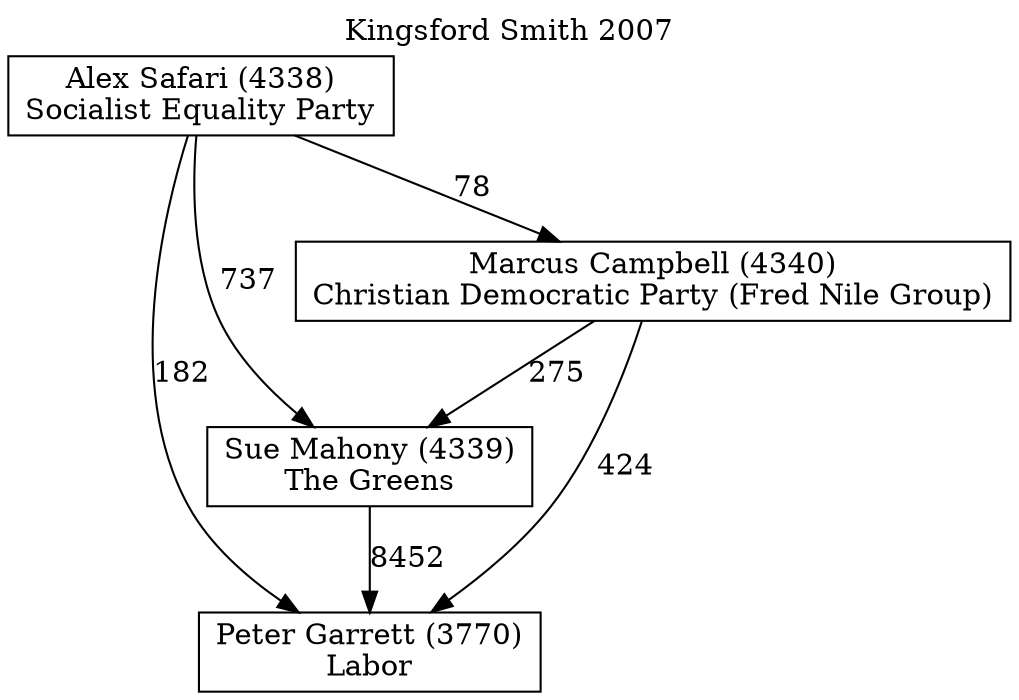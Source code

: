 // House preference flow
digraph "Peter Garrett (3770)_Kingsford Smith_2007" {
	graph [label="Kingsford Smith 2007" labelloc=t mclimit=10]
	node [shape=box]
	"Peter Garrett (3770)" [label="Peter Garrett (3770)
Labor"]
	"Sue Mahony (4339)" [label="Sue Mahony (4339)
The Greens"]
	"Marcus Campbell (4340)" [label="Marcus Campbell (4340)
Christian Democratic Party (Fred Nile Group)"]
	"Alex Safari (4338)" [label="Alex Safari (4338)
Socialist Equality Party"]
	"Sue Mahony (4339)" -> "Peter Garrett (3770)" [label=8452]
	"Marcus Campbell (4340)" -> "Sue Mahony (4339)" [label=275]
	"Alex Safari (4338)" -> "Marcus Campbell (4340)" [label=78]
	"Marcus Campbell (4340)" -> "Peter Garrett (3770)" [label=424]
	"Alex Safari (4338)" -> "Peter Garrett (3770)" [label=182]
	"Alex Safari (4338)" -> "Sue Mahony (4339)" [label=737]
}
